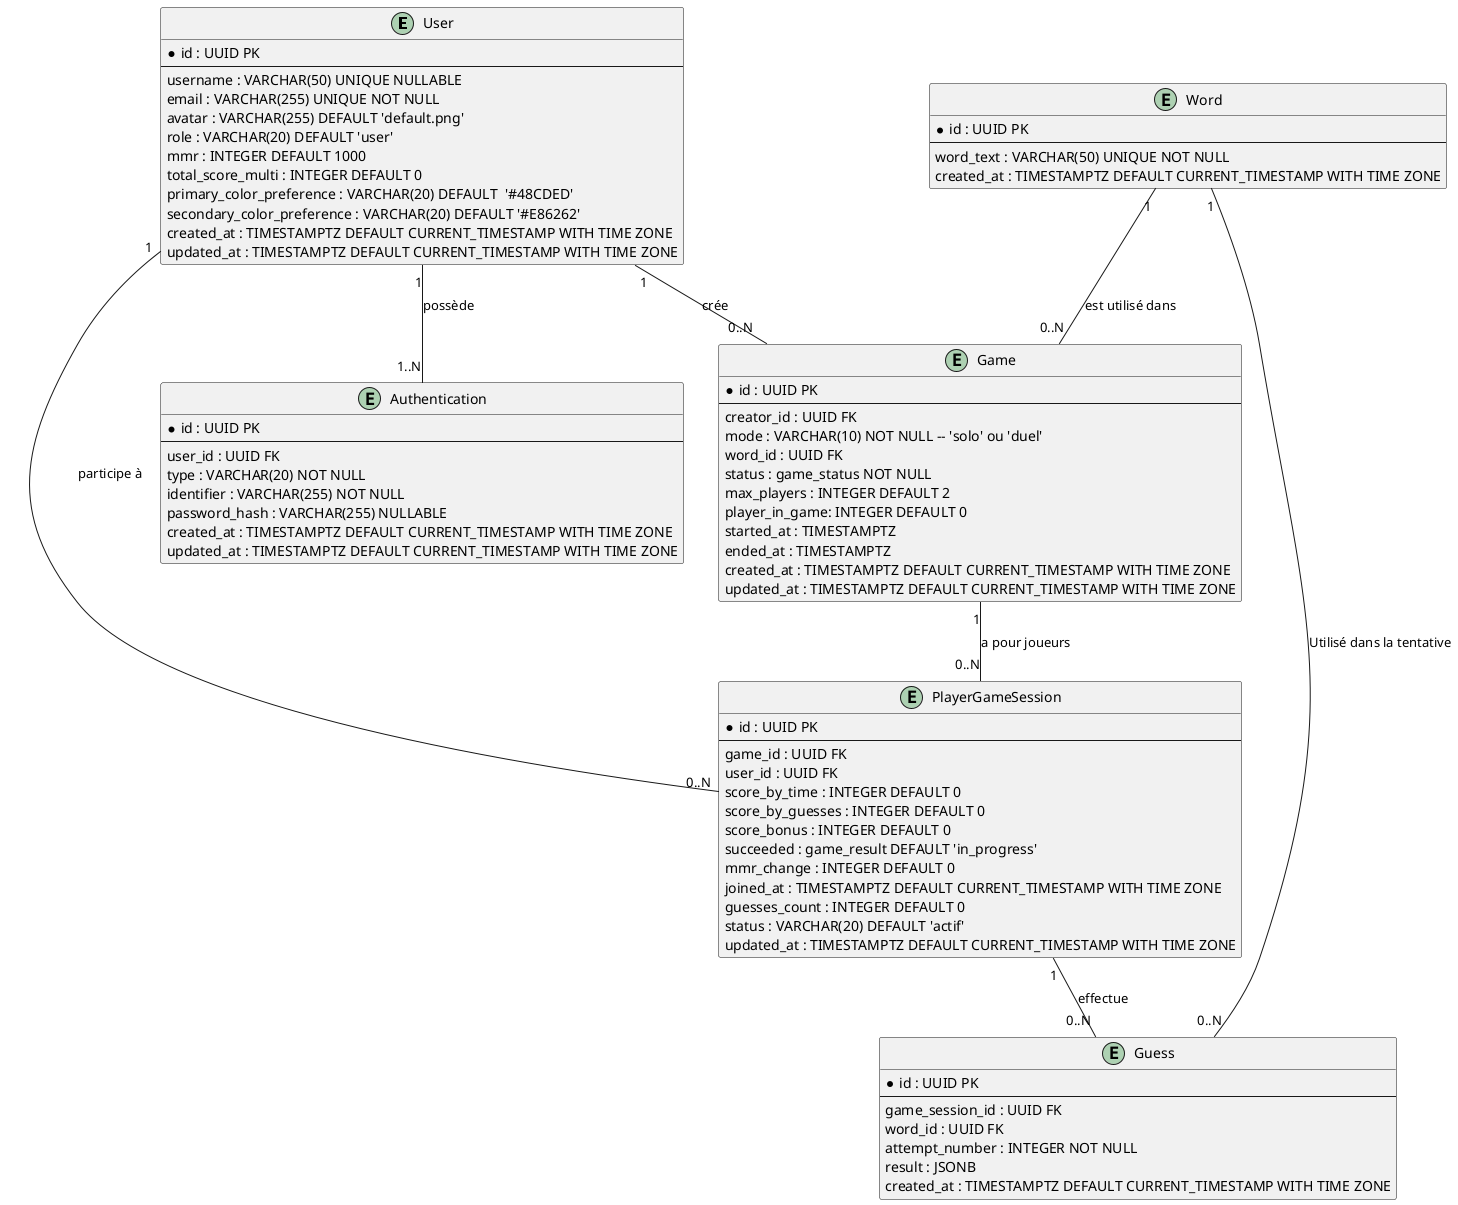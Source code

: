 @startuml Worduel

' Définition des entités

entity "User" as User {
    * id : UUID PK
    --
    username : VARCHAR(50) UNIQUE NULLABLE
    email : VARCHAR(255) UNIQUE NOT NULL
    avatar : VARCHAR(255) DEFAULT 'default.png'
    role : VARCHAR(20) DEFAULT 'user'
    mmr : INTEGER DEFAULT 1000
    total_score_multi : INTEGER DEFAULT 0
    primary_color_preference : VARCHAR(20) DEFAULT  '#48CDED'
    secondary_color_preference : VARCHAR(20) DEFAULT '#E86262'
    created_at : TIMESTAMPTZ DEFAULT CURRENT_TIMESTAMP WITH TIME ZONE
    updated_at : TIMESTAMPTZ DEFAULT CURRENT_TIMESTAMP WITH TIME ZONE
}

entity "Authentication" as Authentication {
    * id : UUID PK
    --
    user_id : UUID FK
    type : VARCHAR(20) NOT NULL
    identifier : VARCHAR(255) NOT NULL
    password_hash : VARCHAR(255) NULLABLE
    created_at : TIMESTAMPTZ DEFAULT CURRENT_TIMESTAMP WITH TIME ZONE
    updated_at : TIMESTAMPTZ DEFAULT CURRENT_TIMESTAMP WITH TIME ZONE
}

entity "Word" as Word {
    * id : UUID PK
    --
    word_text : VARCHAR(50) UNIQUE NOT NULL
    created_at : TIMESTAMPTZ DEFAULT CURRENT_TIMESTAMP WITH TIME ZONE
}

entity "Game" as Game {
    * id : UUID PK
    --
    creator_id : UUID FK
    mode : VARCHAR(10) NOT NULL -- 'solo' ou 'duel'
    word_id : UUID FK
    status : game_status NOT NULL
    max_players : INTEGER DEFAULT 2
    player_in_game: INTEGER DEFAULT 0
    started_at : TIMESTAMPTZ
    ended_at : TIMESTAMPTZ
    created_at : TIMESTAMPTZ DEFAULT CURRENT_TIMESTAMP WITH TIME ZONE
    updated_at : TIMESTAMPTZ DEFAULT CURRENT_TIMESTAMP WITH TIME ZONE
}

entity "PlayerGameSession" as PlayerGameSession {
    * id : UUID PK
    --
    game_id : UUID FK
    user_id : UUID FK
    score_by_time : INTEGER DEFAULT 0
    score_by_guesses : INTEGER DEFAULT 0
    score_bonus : INTEGER DEFAULT 0
    succeeded : game_result DEFAULT 'in_progress'
    mmr_change : INTEGER DEFAULT 0
    joined_at : TIMESTAMPTZ DEFAULT CURRENT_TIMESTAMP WITH TIME ZONE
    guesses_count : INTEGER DEFAULT 0
    status : VARCHAR(20) DEFAULT 'actif'
    updated_at : TIMESTAMPTZ DEFAULT CURRENT_TIMESTAMP WITH TIME ZONE
}

entity "Guess" as Guess {
    * id : UUID PK
    --
    game_session_id : UUID FK
    word_id : UUID FK
    attempt_number : INTEGER NOT NULL
    result : JSONB
    created_at : TIMESTAMPTZ DEFAULT CURRENT_TIMESTAMP WITH TIME ZONE
}

' Définition des relations avec cardinalités

User "1" -- "1..N" Authentication : possède

User "1" -- "0..N" PlayerGameSession : participe à

Game "1" -- "0..N" PlayerGameSession : a pour joueurs

PlayerGameSession "1" -- "0..N" Guess : effectue

User "1" -- "0..N" Game : crée

Word "1" -- "0..N" Game : est utilisé dans

Word "1" -- "0..N" Guess : Utilisé dans la tentative

@enduml